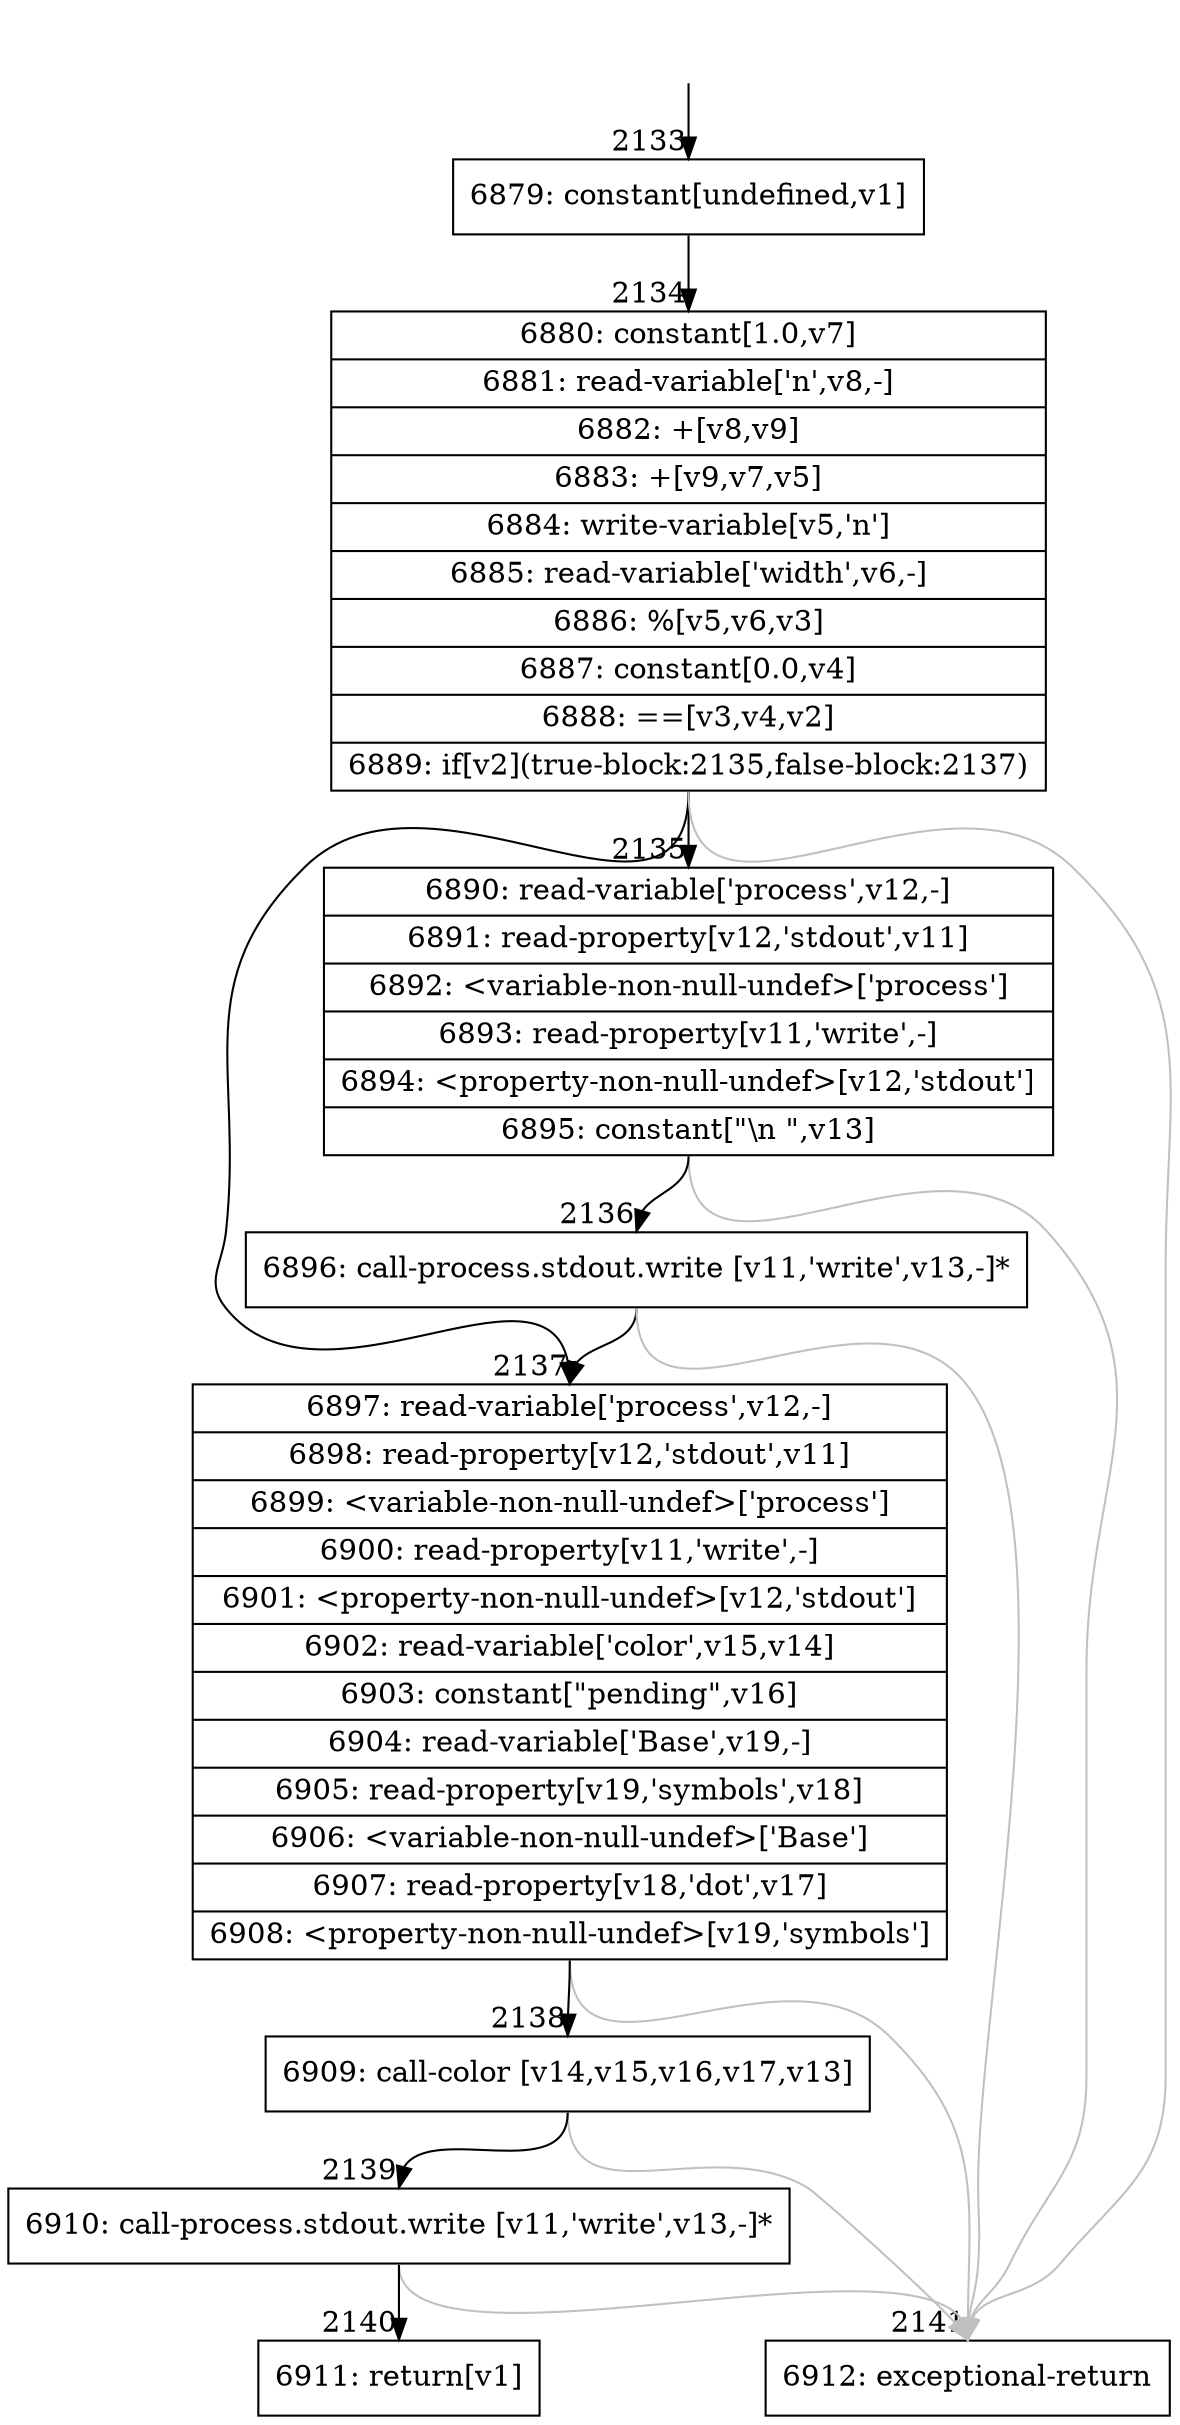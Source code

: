 digraph {
rankdir="TD"
BB_entry191[shape=none,label=""];
BB_entry191 -> BB2133 [tailport=s, headport=n, headlabel="    2133"]
BB2133 [shape=record label="{6879: constant[undefined,v1]}" ] 
BB2133 -> BB2134 [tailport=s, headport=n, headlabel="      2134"]
BB2134 [shape=record label="{6880: constant[1.0,v7]|6881: read-variable['n',v8,-]|6882: +[v8,v9]|6883: +[v9,v7,v5]|6884: write-variable[v5,'n']|6885: read-variable['width',v6,-]|6886: %[v5,v6,v3]|6887: constant[0.0,v4]|6888: ==[v3,v4,v2]|6889: if[v2](true-block:2135,false-block:2137)}" ] 
BB2134 -> BB2135 [tailport=s, headport=n, headlabel="      2135"]
BB2134 -> BB2137 [tailport=s, headport=n, headlabel="      2137"]
BB2134 -> BB2141 [tailport=s, headport=n, color=gray, headlabel="      2141"]
BB2135 [shape=record label="{6890: read-variable['process',v12,-]|6891: read-property[v12,'stdout',v11]|6892: \<variable-non-null-undef\>['process']|6893: read-property[v11,'write',-]|6894: \<property-non-null-undef\>[v12,'stdout']|6895: constant[\"\\n  \",v13]}" ] 
BB2135 -> BB2136 [tailport=s, headport=n, headlabel="      2136"]
BB2135 -> BB2141 [tailport=s, headport=n, color=gray]
BB2136 [shape=record label="{6896: call-process.stdout.write [v11,'write',v13,-]*}" ] 
BB2136 -> BB2137 [tailport=s, headport=n]
BB2136 -> BB2141 [tailport=s, headport=n, color=gray]
BB2137 [shape=record label="{6897: read-variable['process',v12,-]|6898: read-property[v12,'stdout',v11]|6899: \<variable-non-null-undef\>['process']|6900: read-property[v11,'write',-]|6901: \<property-non-null-undef\>[v12,'stdout']|6902: read-variable['color',v15,v14]|6903: constant[\"pending\",v16]|6904: read-variable['Base',v19,-]|6905: read-property[v19,'symbols',v18]|6906: \<variable-non-null-undef\>['Base']|6907: read-property[v18,'dot',v17]|6908: \<property-non-null-undef\>[v19,'symbols']}" ] 
BB2137 -> BB2138 [tailport=s, headport=n, headlabel="      2138"]
BB2137 -> BB2141 [tailport=s, headport=n, color=gray]
BB2138 [shape=record label="{6909: call-color [v14,v15,v16,v17,v13]}" ] 
BB2138 -> BB2139 [tailport=s, headport=n, headlabel="      2139"]
BB2138 -> BB2141 [tailport=s, headport=n, color=gray]
BB2139 [shape=record label="{6910: call-process.stdout.write [v11,'write',v13,-]*}" ] 
BB2139 -> BB2140 [tailport=s, headport=n, headlabel="      2140"]
BB2139 -> BB2141 [tailport=s, headport=n, color=gray]
BB2140 [shape=record label="{6911: return[v1]}" ] 
BB2141 [shape=record label="{6912: exceptional-return}" ] 
//#$~ 2558
}
